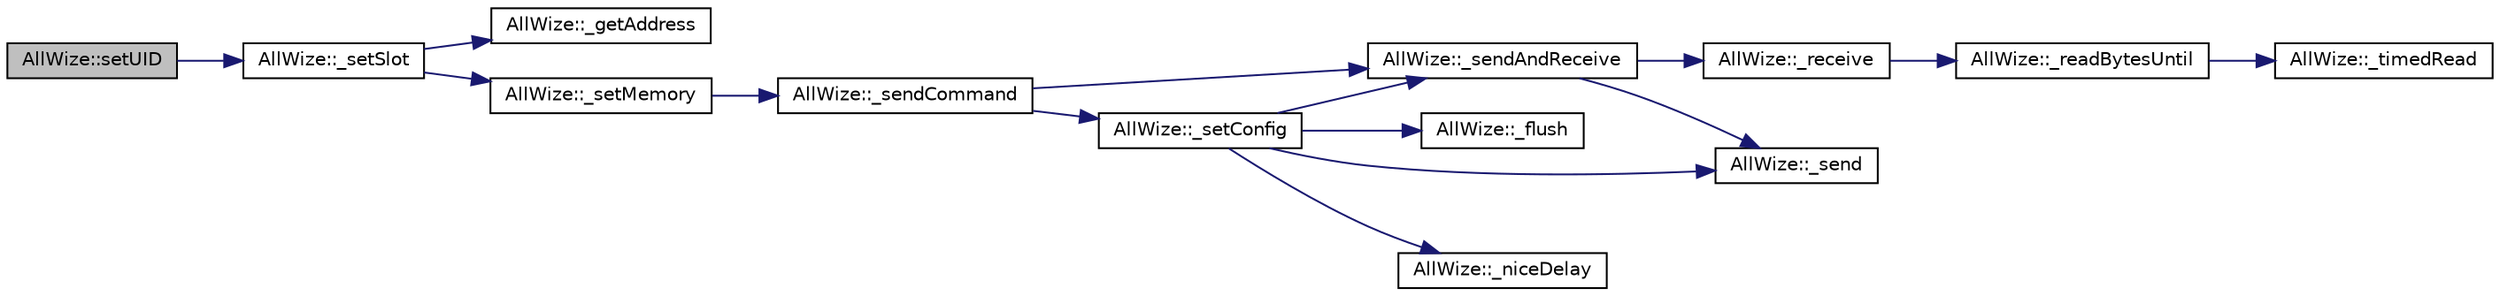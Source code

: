 digraph "AllWize::setUID"
{
  edge [fontname="Helvetica",fontsize="10",labelfontname="Helvetica",labelfontsize="10"];
  node [fontname="Helvetica",fontsize="10",shape=record];
  rankdir="LR";
  Node1618 [label="AllWize::setUID",height=0.2,width=0.4,color="black", fillcolor="grey75", style="filled", fontcolor="black"];
  Node1618 -> Node1619 [color="midnightblue",fontsize="10",style="solid",fontname="Helvetica"];
  Node1619 [label="AllWize::_setSlot",height=0.2,width=0.4,color="black", fillcolor="white", style="filled",URL="$classAllWize.html#a594ee81885697cfe4dde313e2d3f6731",tooltip="Sets non-volatile memory contents starting from given address. "];
  Node1619 -> Node1620 [color="midnightblue",fontsize="10",style="solid",fontname="Helvetica"];
  Node1620 [label="AllWize::_getAddress",height=0.2,width=0.4,color="black", fillcolor="white", style="filled",URL="$classAllWize.html#a15521b383a1cf20ac9e7adf6bc90b792",tooltip="Return the physical memory address for the given slot. "];
  Node1619 -> Node1621 [color="midnightblue",fontsize="10",style="solid",fontname="Helvetica"];
  Node1621 [label="AllWize::_setMemory",height=0.2,width=0.4,color="black", fillcolor="white", style="filled",URL="$classAllWize.html#a1ea5bba23570f50e5326108f31c00050",tooltip="Sets non-volatile memory contents starting from given address. "];
  Node1621 -> Node1622 [color="midnightblue",fontsize="10",style="solid",fontname="Helvetica"];
  Node1622 [label="AllWize::_sendCommand",height=0.2,width=0.4,color="black", fillcolor="white", style="filled",URL="$classAllWize.html#aa396ffb4a719730440575425c981adef",tooltip="Sends a command with the given data. "];
  Node1622 -> Node1623 [color="midnightblue",fontsize="10",style="solid",fontname="Helvetica"];
  Node1623 [label="AllWize::_setConfig",height=0.2,width=0.4,color="black", fillcolor="white", style="filled",URL="$classAllWize.html#a493af0599b973f713192b175000264e6",tooltip="Sets or unsets config mode. "];
  Node1623 -> Node1624 [color="midnightblue",fontsize="10",style="solid",fontname="Helvetica"];
  Node1624 [label="AllWize::_flush",height=0.2,width=0.4,color="black", fillcolor="white", style="filled",URL="$classAllWize.html#ace21941ce1a1174ef567c1a269ebf551",tooltip="Flushes the serial line to the module. "];
  Node1623 -> Node1625 [color="midnightblue",fontsize="10",style="solid",fontname="Helvetica"];
  Node1625 [label="AllWize::_sendAndReceive",height=0.2,width=0.4,color="black", fillcolor="white", style="filled",URL="$classAllWize.html#af4c575f742b3c2a837058846b83fbfe1",tooltip="Sends a binary buffer and waits for response. Returns the number of bytes received and stored in the ..."];
  Node1625 -> Node1626 [color="midnightblue",fontsize="10",style="solid",fontname="Helvetica"];
  Node1626 [label="AllWize::_send",height=0.2,width=0.4,color="black", fillcolor="white", style="filled",URL="$classAllWize.html#ac194cac5fd63b864ef567fb7a51a2ac9",tooltip="Sends a binary buffer to the module UART. Returns the number of bytes actually sent. "];
  Node1625 -> Node1627 [color="midnightblue",fontsize="10",style="solid",fontname="Helvetica"];
  Node1627 [label="AllWize::_receive",height=0.2,width=0.4,color="black", fillcolor="white", style="filled",URL="$classAllWize.html#a197c8bd0c47789acefd4e360ca697feb",tooltip="Listens to incoming data from the module until timeout or END_OF_RESPONSE. "];
  Node1627 -> Node1628 [color="midnightblue",fontsize="10",style="solid",fontname="Helvetica"];
  Node1628 [label="AllWize::_readBytesUntil",height=0.2,width=0.4,color="black", fillcolor="white", style="filled",URL="$classAllWize.html#a3cdbc480293b0e3c24107c549b485d5c",tooltip="Reads the stream buffer up to a certain char or times out. "];
  Node1628 -> Node1629 [color="midnightblue",fontsize="10",style="solid",fontname="Helvetica"];
  Node1629 [label="AllWize::_timedRead",height=0.2,width=0.4,color="black", fillcolor="white", style="filled",URL="$classAllWize.html#ac33ba05cebc3de22babb477922a07eaf",tooltip="Reads a byte from the stream with a timeout. "];
  Node1623 -> Node1626 [color="midnightblue",fontsize="10",style="solid",fontname="Helvetica"];
  Node1623 -> Node1630 [color="midnightblue",fontsize="10",style="solid",fontname="Helvetica"];
  Node1630 [label="AllWize::_niceDelay",height=0.2,width=0.4,color="black", fillcolor="white", style="filled",URL="$classAllWize.html#afeed45d2a47e184092d6dcd64c22fb72",tooltip="Does a non-blocking delay. "];
  Node1622 -> Node1625 [color="midnightblue",fontsize="10",style="solid",fontname="Helvetica"];
}
